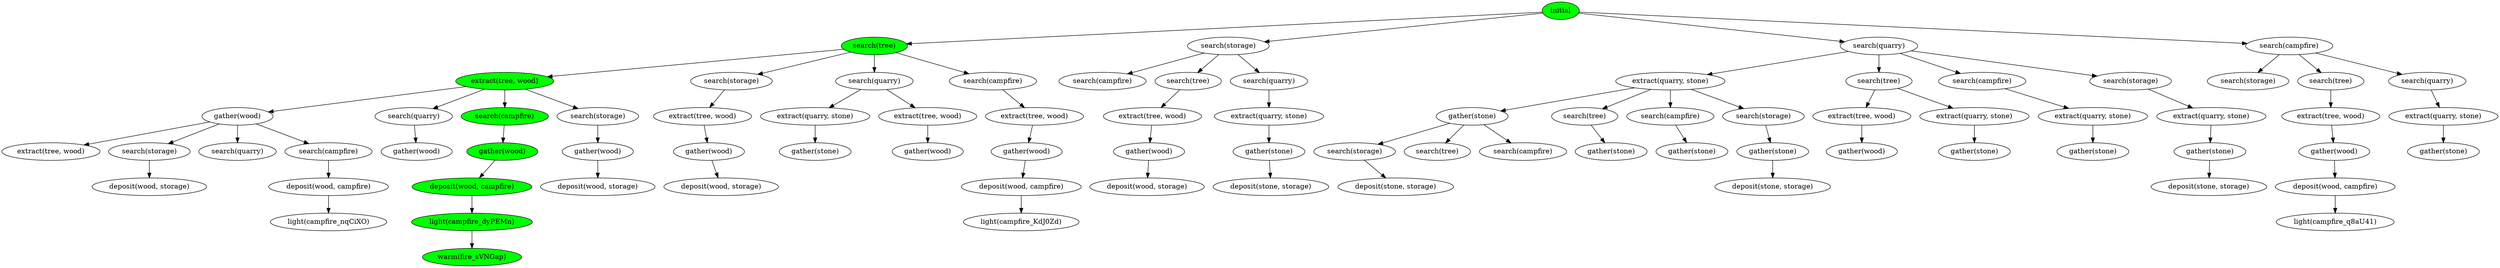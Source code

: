 digraph debug {
  "N0YSN6" [label="initial" style=filled fillcolor=green];
  "Pbn9Gf" [label="search(tree)" style=filled fillcolor=green];
  "N0YSN6" -> "Pbn9Gf";
  "suknXV" [label="search(storage)"];
  "N0YSN6" -> "suknXV";
  "i8sEqb" [label="search(quarry)"];
  "N0YSN6" -> "i8sEqb";
  "TF7Ym0" [label="search(campfire)"];
  "N0YSN6" -> "TF7Ym0";
  "kyknQz" [label="extract(tree, wood)" style=filled fillcolor=green];
  "Pbn9Gf" -> "kyknQz";
  "mmHvPH" [label="extract(quarry, stone)"];
  "i8sEqb" -> "mmHvPH";
  "ujhEbD" [label="gather(wood)"];
  "kyknQz" -> "ujhEbD";
  "bed2yi" [label="gather(stone)"];
  "mmHvPH" -> "bed2yi";
  "EMB2YA" [label="extract(tree, wood)"];
  "ujhEbD" -> "EMB2YA";
  "iPuEdX" [label="search(storage)"];
  "Pbn9Gf" -> "iPuEdX";
  "mELQmx" [label="search(campfire)"];
  "suknXV" -> "mELQmx";
  "TqAplk" [label="search(tree)"];
  "suknXV" -> "TqAplk";
  "cBStFl" [label="search(quarry)"];
  "suknXV" -> "cBStFl";
  "ZXrS6r" [label="search(tree)"];
  "i8sEqb" -> "ZXrS6r";
  "TWS4nr" [label="search(storage)"];
  "TF7Ym0" -> "TWS4nr";
  "g3puAg" [label="search(campfire)"];
  "i8sEqb" -> "g3puAg";
  "exdoox" [label="search(storage)"];
  "i8sEqb" -> "exdoox";
  "wWOp3b" [label="search(tree)"];
  "TF7Ym0" -> "wWOp3b";
  "UXn0Um" [label="search(quarry)"];
  "TF7Ym0" -> "UXn0Um";
  "MMLHCC" [label="search(quarry)"];
  "Pbn9Gf" -> "MMLHCC";
  "XcC89Y" [label="search(campfire)"];
  "Pbn9Gf" -> "XcC89Y";
  "HwozxJ" [label="extract(quarry, stone)"];
  "MMLHCC" -> "HwozxJ";
  "WNheoC" [label="extract(tree, wood)"];
  "iPuEdX" -> "WNheoC";
  "MQFFhR" [label="extract(tree, wood)"];
  "TqAplk" -> "MQFFhR";
  "AmhZHy" [label="extract(quarry, stone)"];
  "cBStFl" -> "AmhZHy";
  "0jMcnh" [label="extract(tree, wood)"];
  "ZXrS6r" -> "0jMcnh";
  "zvmpO7" [label="extract(quarry, stone)"];
  "exdoox" -> "zvmpO7";
  "usFEc1" [label="extract(quarry, stone)"];
  "g3puAg" -> "usFEc1";
  "LzM4t1" [label="extract(quarry, stone)"];
  "ZXrS6r" -> "LzM4t1";
  "ftIMWF" [label="extract(quarry, stone)"];
  "UXn0Um" -> "ftIMWF";
  "7eXfB7" [label="extract(tree, wood)"];
  "MMLHCC" -> "7eXfB7";
  "FkWo2G" [label="extract(tree, wood)"];
  "XcC89Y" -> "FkWo2G";
  "ZL9Xsc" [label="extract(tree, wood)"];
  "wWOp3b" -> "ZL9Xsc";
  "tZTCDT" [label="search(quarry)"];
  "kyknQz" -> "tZTCDT";
  "nru7QM" [label="search(campfire)" style=filled fillcolor=green];
  "kyknQz" -> "nru7QM";
  "d3gqYn" [label="search(storage)"];
  "kyknQz" -> "d3gqYn";
  "cyDHqW" [label="search(tree)"];
  "mmHvPH" -> "cyDHqW";
  "xhVymP" [label="search(campfire)"];
  "mmHvPH" -> "xhVymP";
  "vVmS6T" [label="search(storage)"];
  "mmHvPH" -> "vVmS6T";
  "NEHJkw" [label="gather(stone)"];
  "xhVymP" -> "NEHJkw";
  "3xGsrk" [label="gather(stone)"];
  "vVmS6T" -> "3xGsrk";
  "cCpp4Y" [label="gather(wood)"];
  "MQFFhR" -> "cCpp4Y";
  "uHnSlr" [label="search(storage)"];
  "bed2yi" -> "uHnSlr";
  "VazdsC" [label="search(storage)"];
  "ujhEbD" -> "VazdsC";
  "smOsjF" [label="search(tree)"];
  "bed2yi" -> "smOsjF";
  "HqXNUP" [label="search(campfire)"];
  "bed2yi" -> "HqXNUP";
  "OHj9Hy" [label="gather(wood)"];
  "WNheoC" -> "OHj9Hy";
  "X5WYd7" [label="gather(stone)"];
  "HwozxJ" -> "X5WYd7";
  "UnpMBj" [label="gather(stone)"];
  "ftIMWF" -> "UnpMBj";
  "A7kYRV" [label="gather(stone)"];
  "AmhZHy" -> "A7kYRV";
  "h67v43" [label="gather(wood)"];
  "0jMcnh" -> "h67v43";
  "oyVzUr" [label="gather(stone)"];
  "usFEc1" -> "oyVzUr";
  "uNdilU" [label="gather(stone)"];
  "zvmpO7" -> "uNdilU";
  "5BASCq" [label="gather(wood)" style=filled fillcolor=green];
  "nru7QM" -> "5BASCq";
  "SFDFAb" [label="gather(wood)"];
  "7eXfB7" -> "SFDFAb";
  "TXDu2U" [label="gather(wood)"];
  "FkWo2G" -> "TXDu2U";
  "zpQosr" [label="gather(wood)"];
  "ZL9Xsc" -> "zpQosr";
  "TQF6b3" [label="gather(wood)"];
  "tZTCDT" -> "TQF6b3";
  "Lnvl7S" [label="gather(stone)"];
  "cyDHqW" -> "Lnvl7S";
  "EJAkoU" [label="gather(stone)"];
  "LzM4t1" -> "EJAkoU";
  "n5jhcH" [label="gather(wood)"];
  "d3gqYn" -> "n5jhcH";
  "FVAAK0" [label="search(quarry)"];
  "ujhEbD" -> "FVAAK0";
  "u2MTIb" [label="search(campfire)"];
  "ujhEbD" -> "u2MTIb";
  "ErmsuE" [label="deposit(stone, storage)"];
  "uHnSlr" -> "ErmsuE";
  "nEcoe8" [label="deposit(stone, storage)"];
  "3xGsrk" -> "nEcoe8";
  "BreB6e" [label="deposit(wood, storage)"];
  "cCpp4Y" -> "BreB6e";
  "FLNJij" [label="deposit(wood, storage)"];
  "VazdsC" -> "FLNJij";
  "KIM8TV" [label="deposit(wood, storage)"];
  "OHj9Hy" -> "KIM8TV";
  "9aX7nG" [label="deposit(stone, storage)"];
  "A7kYRV" -> "9aX7nG";
  "UUQ8rZ" [label="deposit(stone, storage)"];
  "uNdilU" -> "UUQ8rZ";
  "ZKT8gr" [label="deposit(wood, campfire)" style=filled fillcolor=green];
  "5BASCq" -> "ZKT8gr";
  "TYdvxe" [label="deposit(wood, campfire)"];
  "TXDu2U" -> "TYdvxe";
  "Q1PHeg" [label="deposit(wood, storage)"];
  "n5jhcH" -> "Q1PHeg";
  "5bcHTE" [label="deposit(wood, campfire)"];
  "u2MTIb" -> "5bcHTE";
  "zGEo7G" [label="deposit(wood, campfire)"];
  "zpQosr" -> "zGEo7G";
  "QSqeMy" [label="light(campfire_dyPEMn)" style=filled fillcolor=green];
  "ZKT8gr" -> "QSqeMy";
  "l2PHsA" [label="light(campfire_KdJ0Zd)"];
  "TYdvxe" -> "l2PHsA";
  "IOJqup" [label="light(campfire_nqCiXO)"];
  "5bcHTE" -> "IOJqup";
  "6wrJHn" [label="light(campfire_q8aU41)"];
  "zGEo7G" -> "6wrJHn";
  "RvsYhb" [label="warm(fire_sVNGap)" style=filled fillcolor=green];
  "QSqeMy" -> "RvsYhb";
}

